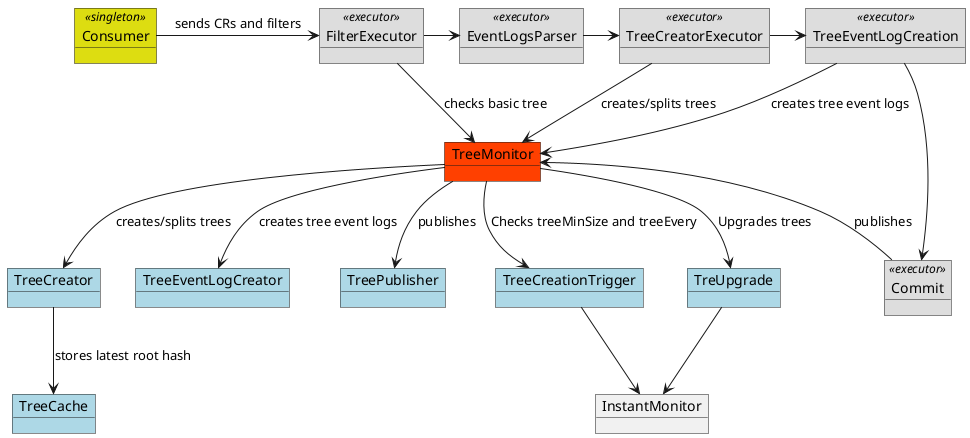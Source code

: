 @startuml

object Consumer <<singleton>> #DDDD11

object TreeCreatorExecutor <<executor>> #DDDDDD
object FilterExecutor <<executor>> #DDDDDD
object EventLogsParser <<executor>> #DDDDDD
object Commit <<executor>> #DDDDDD
object TreeEventLogCreation <<executor>> #DDDDDD


object TreeCreator #add8e6
object TreeEventLogCreator #add8e6
object TreeCache #add8e6
object TreePublisher #add8e6
object TreeCreationTrigger #add8e6
object TreUpgrade #add8e6
object TreeMonitor #ff4000
object InstantMonitor

Consumer -> FilterExecutor : sends CRs and filters
TreeMonitor <-- FilterExecutor: checks basic tree
FilterExecutor -> EventLogsParser
EventLogsParser -> TreeCreatorExecutor
TreeCreator --> TreeCache: stores latest root hash
TreeCreatorExecutor --> TreeMonitor: creates/splits trees
TreeCreatorExecutor -> TreeEventLogCreation
TreeMonitor --> TreeCreator: creates/splits trees
TreeEventLogCreation --> TreeMonitor: creates tree event logs
TreeEventLogCreation -> Commit
TreeMonitor <-- Commit: publishes
TreeMonitor --> TreeEventLogCreator: creates tree event logs
TreeMonitor --> TreePublisher : publishes
TreeMonitor --> TreeCreationTrigger: Checks treeMinSize and treeEvery
TreeMonitor --> TreUpgrade : Upgrades trees
TreUpgrade -->  InstantMonitor
TreeCreationTrigger -->  InstantMonitor

@enduml

